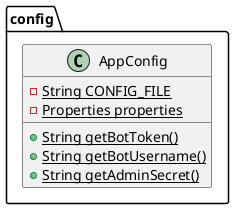 @startuml
class config.AppConfig {
- {static} String CONFIG_FILE
- {static} Properties properties
+ {static} String getBotToken()
+ {static} String getBotUsername()
+ {static} String getAdminSecret()
}


@enduml
